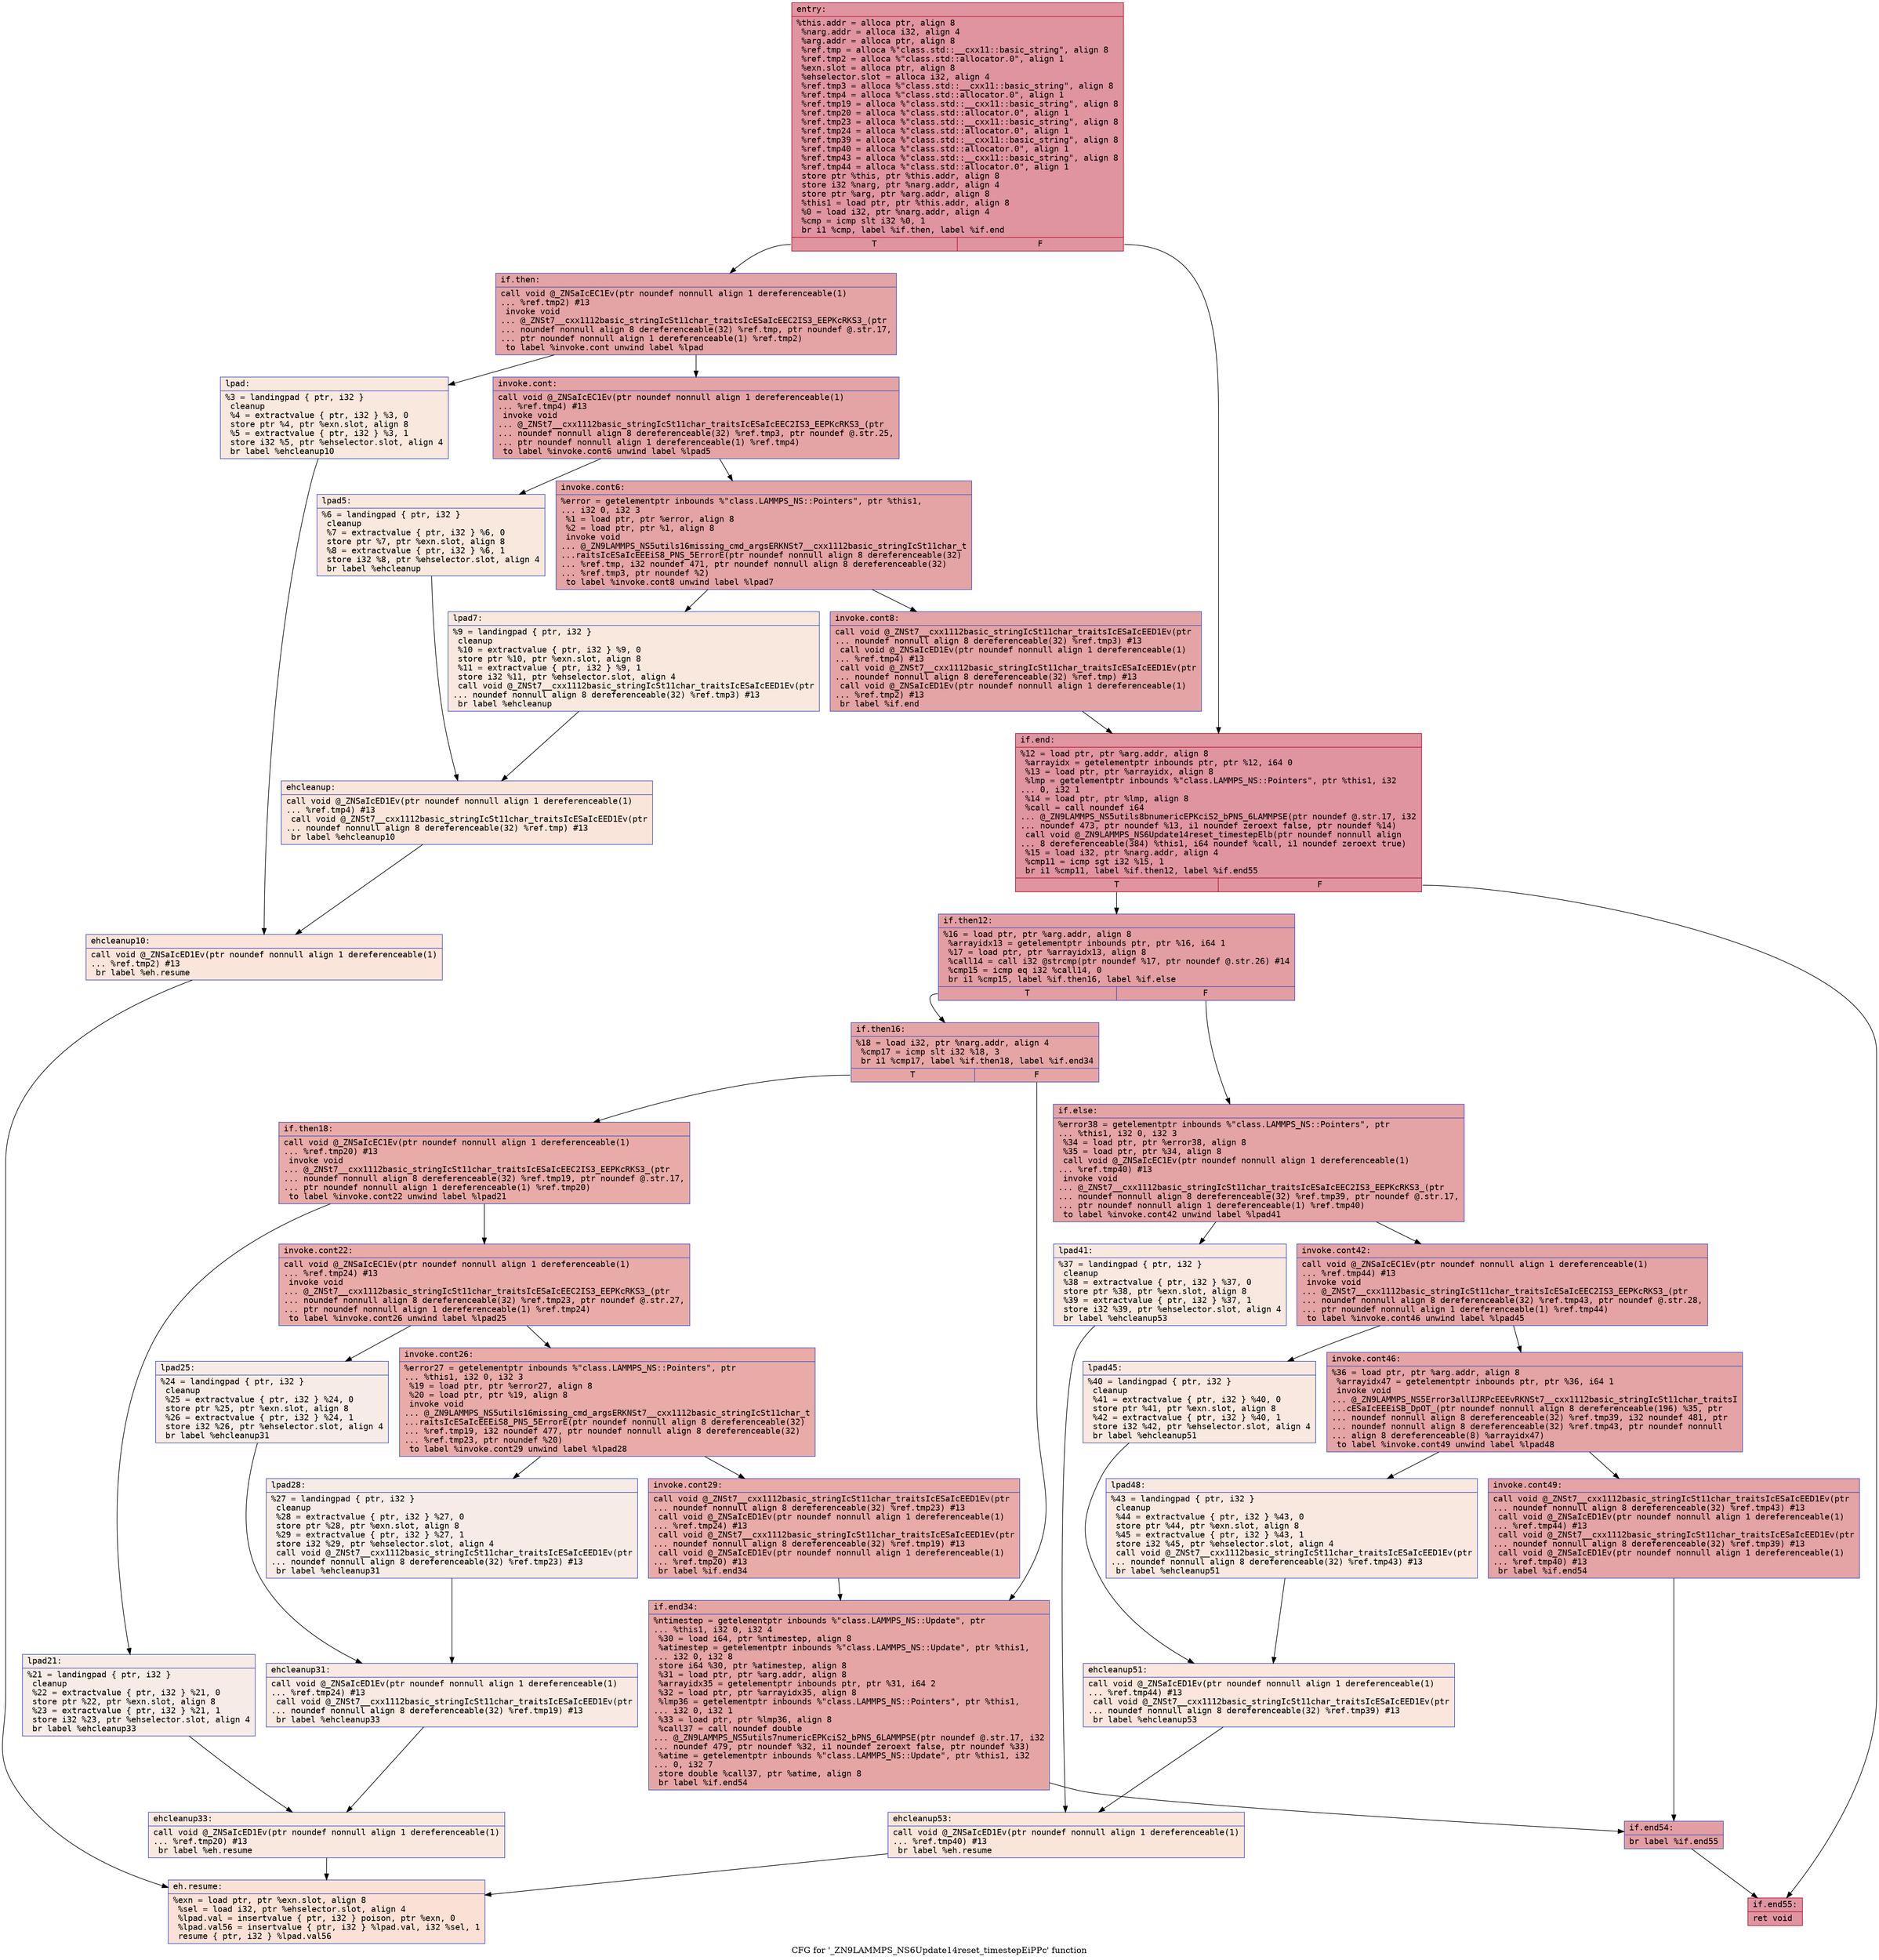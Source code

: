 digraph "CFG for '_ZN9LAMMPS_NS6Update14reset_timestepEiPPc' function" {
	label="CFG for '_ZN9LAMMPS_NS6Update14reset_timestepEiPPc' function";

	Node0x55ee27173a50 [shape=record,color="#b70d28ff", style=filled, fillcolor="#b70d2870" fontname="Courier",label="{entry:\l|  %this.addr = alloca ptr, align 8\l  %narg.addr = alloca i32, align 4\l  %arg.addr = alloca ptr, align 8\l  %ref.tmp = alloca %\"class.std::__cxx11::basic_string\", align 8\l  %ref.tmp2 = alloca %\"class.std::allocator.0\", align 1\l  %exn.slot = alloca ptr, align 8\l  %ehselector.slot = alloca i32, align 4\l  %ref.tmp3 = alloca %\"class.std::__cxx11::basic_string\", align 8\l  %ref.tmp4 = alloca %\"class.std::allocator.0\", align 1\l  %ref.tmp19 = alloca %\"class.std::__cxx11::basic_string\", align 8\l  %ref.tmp20 = alloca %\"class.std::allocator.0\", align 1\l  %ref.tmp23 = alloca %\"class.std::__cxx11::basic_string\", align 8\l  %ref.tmp24 = alloca %\"class.std::allocator.0\", align 1\l  %ref.tmp39 = alloca %\"class.std::__cxx11::basic_string\", align 8\l  %ref.tmp40 = alloca %\"class.std::allocator.0\", align 1\l  %ref.tmp43 = alloca %\"class.std::__cxx11::basic_string\", align 8\l  %ref.tmp44 = alloca %\"class.std::allocator.0\", align 1\l  store ptr %this, ptr %this.addr, align 8\l  store i32 %narg, ptr %narg.addr, align 4\l  store ptr %arg, ptr %arg.addr, align 8\l  %this1 = load ptr, ptr %this.addr, align 8\l  %0 = load i32, ptr %narg.addr, align 4\l  %cmp = icmp slt i32 %0, 1\l  br i1 %cmp, label %if.then, label %if.end\l|{<s0>T|<s1>F}}"];
	Node0x55ee27173a50:s0 -> Node0x55ee27174ad0[tooltip="entry -> if.then\nProbability 37.50%" ];
	Node0x55ee27173a50:s1 -> Node0x55ee27174b40[tooltip="entry -> if.end\nProbability 62.50%" ];
	Node0x55ee27174ad0 [shape=record,color="#3d50c3ff", style=filled, fillcolor="#c32e3170" fontname="Courier",label="{if.then:\l|  call void @_ZNSaIcEC1Ev(ptr noundef nonnull align 1 dereferenceable(1)\l... %ref.tmp2) #13\l  invoke void\l... @_ZNSt7__cxx1112basic_stringIcSt11char_traitsIcESaIcEEC2IS3_EEPKcRKS3_(ptr\l... noundef nonnull align 8 dereferenceable(32) %ref.tmp, ptr noundef @.str.17,\l... ptr noundef nonnull align 1 dereferenceable(1) %ref.tmp2)\l          to label %invoke.cont unwind label %lpad\l}"];
	Node0x55ee27174ad0 -> Node0x55ee27174ed0[tooltip="if.then -> invoke.cont\nProbability 100.00%" ];
	Node0x55ee27174ad0 -> Node0x55ee27174f50[tooltip="if.then -> lpad\nProbability 0.00%" ];
	Node0x55ee27174ed0 [shape=record,color="#3d50c3ff", style=filled, fillcolor="#c32e3170" fontname="Courier",label="{invoke.cont:\l|  call void @_ZNSaIcEC1Ev(ptr noundef nonnull align 1 dereferenceable(1)\l... %ref.tmp4) #13\l  invoke void\l... @_ZNSt7__cxx1112basic_stringIcSt11char_traitsIcESaIcEEC2IS3_EEPKcRKS3_(ptr\l... noundef nonnull align 8 dereferenceable(32) %ref.tmp3, ptr noundef @.str.25,\l... ptr noundef nonnull align 1 dereferenceable(1) %ref.tmp4)\l          to label %invoke.cont6 unwind label %lpad5\l}"];
	Node0x55ee27174ed0 -> Node0x55ee271752b0[tooltip="invoke.cont -> invoke.cont6\nProbability 100.00%" ];
	Node0x55ee27174ed0 -> Node0x55ee27175300[tooltip="invoke.cont -> lpad5\nProbability 0.00%" ];
	Node0x55ee271752b0 [shape=record,color="#3d50c3ff", style=filled, fillcolor="#c32e3170" fontname="Courier",label="{invoke.cont6:\l|  %error = getelementptr inbounds %\"class.LAMMPS_NS::Pointers\", ptr %this1,\l... i32 0, i32 3\l  %1 = load ptr, ptr %error, align 8\l  %2 = load ptr, ptr %1, align 8\l  invoke void\l... @_ZN9LAMMPS_NS5utils16missing_cmd_argsERKNSt7__cxx1112basic_stringIcSt11char_t\l...raitsIcESaIcEEEiS8_PNS_5ErrorE(ptr noundef nonnull align 8 dereferenceable(32)\l... %ref.tmp, i32 noundef 471, ptr noundef nonnull align 8 dereferenceable(32)\l... %ref.tmp3, ptr noundef %2)\l          to label %invoke.cont8 unwind label %lpad7\l}"];
	Node0x55ee271752b0 -> Node0x55ee27175260[tooltip="invoke.cont6 -> invoke.cont8\nProbability 100.00%" ];
	Node0x55ee271752b0 -> Node0x55ee27175800[tooltip="invoke.cont6 -> lpad7\nProbability 0.00%" ];
	Node0x55ee27175260 [shape=record,color="#3d50c3ff", style=filled, fillcolor="#c32e3170" fontname="Courier",label="{invoke.cont8:\l|  call void @_ZNSt7__cxx1112basic_stringIcSt11char_traitsIcESaIcEED1Ev(ptr\l... noundef nonnull align 8 dereferenceable(32) %ref.tmp3) #13\l  call void @_ZNSaIcED1Ev(ptr noundef nonnull align 1 dereferenceable(1)\l... %ref.tmp4) #13\l  call void @_ZNSt7__cxx1112basic_stringIcSt11char_traitsIcESaIcEED1Ev(ptr\l... noundef nonnull align 8 dereferenceable(32) %ref.tmp) #13\l  call void @_ZNSaIcED1Ev(ptr noundef nonnull align 1 dereferenceable(1)\l... %ref.tmp2) #13\l  br label %if.end\l}"];
	Node0x55ee27175260 -> Node0x55ee27174b40[tooltip="invoke.cont8 -> if.end\nProbability 100.00%" ];
	Node0x55ee27174f50 [shape=record,color="#3d50c3ff", style=filled, fillcolor="#f2cab570" fontname="Courier",label="{lpad:\l|  %3 = landingpad \{ ptr, i32 \}\l          cleanup\l  %4 = extractvalue \{ ptr, i32 \} %3, 0\l  store ptr %4, ptr %exn.slot, align 8\l  %5 = extractvalue \{ ptr, i32 \} %3, 1\l  store i32 %5, ptr %ehselector.slot, align 4\l  br label %ehcleanup10\l}"];
	Node0x55ee27174f50 -> Node0x55ee27176300[tooltip="lpad -> ehcleanup10\nProbability 100.00%" ];
	Node0x55ee27175300 [shape=record,color="#3d50c3ff", style=filled, fillcolor="#f2cab570" fontname="Courier",label="{lpad5:\l|  %6 = landingpad \{ ptr, i32 \}\l          cleanup\l  %7 = extractvalue \{ ptr, i32 \} %6, 0\l  store ptr %7, ptr %exn.slot, align 8\l  %8 = extractvalue \{ ptr, i32 \} %6, 1\l  store i32 %8, ptr %ehselector.slot, align 4\l  br label %ehcleanup\l}"];
	Node0x55ee27175300 -> Node0x55ee27176670[tooltip="lpad5 -> ehcleanup\nProbability 100.00%" ];
	Node0x55ee27175800 [shape=record,color="#3d50c3ff", style=filled, fillcolor="#f2cab570" fontname="Courier",label="{lpad7:\l|  %9 = landingpad \{ ptr, i32 \}\l          cleanup\l  %10 = extractvalue \{ ptr, i32 \} %9, 0\l  store ptr %10, ptr %exn.slot, align 8\l  %11 = extractvalue \{ ptr, i32 \} %9, 1\l  store i32 %11, ptr %ehselector.slot, align 4\l  call void @_ZNSt7__cxx1112basic_stringIcSt11char_traitsIcESaIcEED1Ev(ptr\l... noundef nonnull align 8 dereferenceable(32) %ref.tmp3) #13\l  br label %ehcleanup\l}"];
	Node0x55ee27175800 -> Node0x55ee27176670[tooltip="lpad7 -> ehcleanup\nProbability 100.00%" ];
	Node0x55ee27176670 [shape=record,color="#3d50c3ff", style=filled, fillcolor="#f4c5ad70" fontname="Courier",label="{ehcleanup:\l|  call void @_ZNSaIcED1Ev(ptr noundef nonnull align 1 dereferenceable(1)\l... %ref.tmp4) #13\l  call void @_ZNSt7__cxx1112basic_stringIcSt11char_traitsIcESaIcEED1Ev(ptr\l... noundef nonnull align 8 dereferenceable(32) %ref.tmp) #13\l  br label %ehcleanup10\l}"];
	Node0x55ee27176670 -> Node0x55ee27176300[tooltip="ehcleanup -> ehcleanup10\nProbability 100.00%" ];
	Node0x55ee27176300 [shape=record,color="#3d50c3ff", style=filled, fillcolor="#f5c1a970" fontname="Courier",label="{ehcleanup10:\l|  call void @_ZNSaIcED1Ev(ptr noundef nonnull align 1 dereferenceable(1)\l... %ref.tmp2) #13\l  br label %eh.resume\l}"];
	Node0x55ee27176300 -> Node0x55ee27176f80[tooltip="ehcleanup10 -> eh.resume\nProbability 100.00%" ];
	Node0x55ee27174b40 [shape=record,color="#b70d28ff", style=filled, fillcolor="#b70d2870" fontname="Courier",label="{if.end:\l|  %12 = load ptr, ptr %arg.addr, align 8\l  %arrayidx = getelementptr inbounds ptr, ptr %12, i64 0\l  %13 = load ptr, ptr %arrayidx, align 8\l  %lmp = getelementptr inbounds %\"class.LAMMPS_NS::Pointers\", ptr %this1, i32\l... 0, i32 1\l  %14 = load ptr, ptr %lmp, align 8\l  %call = call noundef i64\l... @_ZN9LAMMPS_NS5utils8bnumericEPKciS2_bPNS_6LAMMPSE(ptr noundef @.str.17, i32\l... noundef 473, ptr noundef %13, i1 noundef zeroext false, ptr noundef %14)\l  call void @_ZN9LAMMPS_NS6Update14reset_timestepElb(ptr noundef nonnull align\l... 8 dereferenceable(384) %this1, i64 noundef %call, i1 noundef zeroext true)\l  %15 = load i32, ptr %narg.addr, align 4\l  %cmp11 = icmp sgt i32 %15, 1\l  br i1 %cmp11, label %if.then12, label %if.end55\l|{<s0>T|<s1>F}}"];
	Node0x55ee27174b40:s0 -> Node0x55ee27177790[tooltip="if.end -> if.then12\nProbability 50.00%" ];
	Node0x55ee27174b40:s1 -> Node0x55ee27177840[tooltip="if.end -> if.end55\nProbability 50.00%" ];
	Node0x55ee27177790 [shape=record,color="#3d50c3ff", style=filled, fillcolor="#be242e70" fontname="Courier",label="{if.then12:\l|  %16 = load ptr, ptr %arg.addr, align 8\l  %arrayidx13 = getelementptr inbounds ptr, ptr %16, i64 1\l  %17 = load ptr, ptr %arrayidx13, align 8\l  %call14 = call i32 @strcmp(ptr noundef %17, ptr noundef @.str.26) #14\l  %cmp15 = icmp eq i32 %call14, 0\l  br i1 %cmp15, label %if.then16, label %if.else\l|{<s0>T|<s1>F}}"];
	Node0x55ee27177790:s0 -> Node0x55ee27177cd0[tooltip="if.then12 -> if.then16\nProbability 37.50%" ];
	Node0x55ee27177790:s1 -> Node0x55ee27177d50[tooltip="if.then12 -> if.else\nProbability 62.50%" ];
	Node0x55ee27177cd0 [shape=record,color="#3d50c3ff", style=filled, fillcolor="#c5333470" fontname="Courier",label="{if.then16:\l|  %18 = load i32, ptr %narg.addr, align 4\l  %cmp17 = icmp slt i32 %18, 3\l  br i1 %cmp17, label %if.then18, label %if.end34\l|{<s0>T|<s1>F}}"];
	Node0x55ee27177cd0:s0 -> Node0x55ee27178000[tooltip="if.then16 -> if.then18\nProbability 50.00%" ];
	Node0x55ee27177cd0:s1 -> Node0x55ee27178080[tooltip="if.then16 -> if.end34\nProbability 50.00%" ];
	Node0x55ee27178000 [shape=record,color="#3d50c3ff", style=filled, fillcolor="#cc403a70" fontname="Courier",label="{if.then18:\l|  call void @_ZNSaIcEC1Ev(ptr noundef nonnull align 1 dereferenceable(1)\l... %ref.tmp20) #13\l  invoke void\l... @_ZNSt7__cxx1112basic_stringIcSt11char_traitsIcESaIcEEC2IS3_EEPKcRKS3_(ptr\l... noundef nonnull align 8 dereferenceable(32) %ref.tmp19, ptr noundef @.str.17,\l... ptr noundef nonnull align 1 dereferenceable(1) %ref.tmp20)\l          to label %invoke.cont22 unwind label %lpad21\l}"];
	Node0x55ee27178000 -> Node0x55ee27174e40[tooltip="if.then18 -> invoke.cont22\nProbability 100.00%" ];
	Node0x55ee27178000 -> Node0x55ee27178720[tooltip="if.then18 -> lpad21\nProbability 0.00%" ];
	Node0x55ee27174e40 [shape=record,color="#3d50c3ff", style=filled, fillcolor="#cc403a70" fontname="Courier",label="{invoke.cont22:\l|  call void @_ZNSaIcEC1Ev(ptr noundef nonnull align 1 dereferenceable(1)\l... %ref.tmp24) #13\l  invoke void\l... @_ZNSt7__cxx1112basic_stringIcSt11char_traitsIcESaIcEEC2IS3_EEPKcRKS3_(ptr\l... noundef nonnull align 8 dereferenceable(32) %ref.tmp23, ptr noundef @.str.27,\l... ptr noundef nonnull align 1 dereferenceable(1) %ref.tmp24)\l          to label %invoke.cont26 unwind label %lpad25\l}"];
	Node0x55ee27174e40 -> Node0x55ee27178aa0[tooltip="invoke.cont22 -> invoke.cont26\nProbability 100.00%" ];
	Node0x55ee27174e40 -> Node0x55ee27178af0[tooltip="invoke.cont22 -> lpad25\nProbability 0.00%" ];
	Node0x55ee27178aa0 [shape=record,color="#3d50c3ff", style=filled, fillcolor="#cc403a70" fontname="Courier",label="{invoke.cont26:\l|  %error27 = getelementptr inbounds %\"class.LAMMPS_NS::Pointers\", ptr\l... %this1, i32 0, i32 3\l  %19 = load ptr, ptr %error27, align 8\l  %20 = load ptr, ptr %19, align 8\l  invoke void\l... @_ZN9LAMMPS_NS5utils16missing_cmd_argsERKNSt7__cxx1112basic_stringIcSt11char_t\l...raitsIcESaIcEEEiS8_PNS_5ErrorE(ptr noundef nonnull align 8 dereferenceable(32)\l... %ref.tmp19, i32 noundef 477, ptr noundef nonnull align 8 dereferenceable(32)\l... %ref.tmp23, ptr noundef %20)\l          to label %invoke.cont29 unwind label %lpad28\l}"];
	Node0x55ee27178aa0 -> Node0x55ee27178a50[tooltip="invoke.cont26 -> invoke.cont29\nProbability 100.00%" ];
	Node0x55ee27178aa0 -> Node0x55ee27178ff0[tooltip="invoke.cont26 -> lpad28\nProbability 0.00%" ];
	Node0x55ee27178a50 [shape=record,color="#3d50c3ff", style=filled, fillcolor="#cc403a70" fontname="Courier",label="{invoke.cont29:\l|  call void @_ZNSt7__cxx1112basic_stringIcSt11char_traitsIcESaIcEED1Ev(ptr\l... noundef nonnull align 8 dereferenceable(32) %ref.tmp23) #13\l  call void @_ZNSaIcED1Ev(ptr noundef nonnull align 1 dereferenceable(1)\l... %ref.tmp24) #13\l  call void @_ZNSt7__cxx1112basic_stringIcSt11char_traitsIcESaIcEED1Ev(ptr\l... noundef nonnull align 8 dereferenceable(32) %ref.tmp19) #13\l  call void @_ZNSaIcED1Ev(ptr noundef nonnull align 1 dereferenceable(1)\l... %ref.tmp20) #13\l  br label %if.end34\l}"];
	Node0x55ee27178a50 -> Node0x55ee27178080[tooltip="invoke.cont29 -> if.end34\nProbability 100.00%" ];
	Node0x55ee27178720 [shape=record,color="#3d50c3ff", style=filled, fillcolor="#ecd3c570" fontname="Courier",label="{lpad21:\l|  %21 = landingpad \{ ptr, i32 \}\l          cleanup\l  %22 = extractvalue \{ ptr, i32 \} %21, 0\l  store ptr %22, ptr %exn.slot, align 8\l  %23 = extractvalue \{ ptr, i32 \} %21, 1\l  store i32 %23, ptr %ehselector.slot, align 4\l  br label %ehcleanup33\l}"];
	Node0x55ee27178720 -> Node0x55ee27179a10[tooltip="lpad21 -> ehcleanup33\nProbability 100.00%" ];
	Node0x55ee27178af0 [shape=record,color="#3d50c3ff", style=filled, fillcolor="#ecd3c570" fontname="Courier",label="{lpad25:\l|  %24 = landingpad \{ ptr, i32 \}\l          cleanup\l  %25 = extractvalue \{ ptr, i32 \} %24, 0\l  store ptr %25, ptr %exn.slot, align 8\l  %26 = extractvalue \{ ptr, i32 \} %24, 1\l  store i32 %26, ptr %ehselector.slot, align 4\l  br label %ehcleanup31\l}"];
	Node0x55ee27178af0 -> Node0x55ee27179d80[tooltip="lpad25 -> ehcleanup31\nProbability 100.00%" ];
	Node0x55ee27178ff0 [shape=record,color="#3d50c3ff", style=filled, fillcolor="#ecd3c570" fontname="Courier",label="{lpad28:\l|  %27 = landingpad \{ ptr, i32 \}\l          cleanup\l  %28 = extractvalue \{ ptr, i32 \} %27, 0\l  store ptr %28, ptr %exn.slot, align 8\l  %29 = extractvalue \{ ptr, i32 \} %27, 1\l  store i32 %29, ptr %ehselector.slot, align 4\l  call void @_ZNSt7__cxx1112basic_stringIcSt11char_traitsIcESaIcEED1Ev(ptr\l... noundef nonnull align 8 dereferenceable(32) %ref.tmp23) #13\l  br label %ehcleanup31\l}"];
	Node0x55ee27178ff0 -> Node0x55ee27179d80[tooltip="lpad28 -> ehcleanup31\nProbability 100.00%" ];
	Node0x55ee27179d80 [shape=record,color="#3d50c3ff", style=filled, fillcolor="#efcebd70" fontname="Courier",label="{ehcleanup31:\l|  call void @_ZNSaIcED1Ev(ptr noundef nonnull align 1 dereferenceable(1)\l... %ref.tmp24) #13\l  call void @_ZNSt7__cxx1112basic_stringIcSt11char_traitsIcESaIcEED1Ev(ptr\l... noundef nonnull align 8 dereferenceable(32) %ref.tmp19) #13\l  br label %ehcleanup33\l}"];
	Node0x55ee27179d80 -> Node0x55ee27179a10[tooltip="ehcleanup31 -> ehcleanup33\nProbability 100.00%" ];
	Node0x55ee27179a10 [shape=record,color="#3d50c3ff", style=filled, fillcolor="#f1ccb870" fontname="Courier",label="{ehcleanup33:\l|  call void @_ZNSaIcED1Ev(ptr noundef nonnull align 1 dereferenceable(1)\l... %ref.tmp20) #13\l  br label %eh.resume\l}"];
	Node0x55ee27179a10 -> Node0x55ee27176f80[tooltip="ehcleanup33 -> eh.resume\nProbability 100.00%" ];
	Node0x55ee27178080 [shape=record,color="#3d50c3ff", style=filled, fillcolor="#c5333470" fontname="Courier",label="{if.end34:\l|  %ntimestep = getelementptr inbounds %\"class.LAMMPS_NS::Update\", ptr\l... %this1, i32 0, i32 4\l  %30 = load i64, ptr %ntimestep, align 8\l  %atimestep = getelementptr inbounds %\"class.LAMMPS_NS::Update\", ptr %this1,\l... i32 0, i32 8\l  store i64 %30, ptr %atimestep, align 8\l  %31 = load ptr, ptr %arg.addr, align 8\l  %arrayidx35 = getelementptr inbounds ptr, ptr %31, i64 2\l  %32 = load ptr, ptr %arrayidx35, align 8\l  %lmp36 = getelementptr inbounds %\"class.LAMMPS_NS::Pointers\", ptr %this1,\l... i32 0, i32 1\l  %33 = load ptr, ptr %lmp36, align 8\l  %call37 = call noundef double\l... @_ZN9LAMMPS_NS5utils7numericEPKciS2_bPNS_6LAMMPSE(ptr noundef @.str.17, i32\l... noundef 479, ptr noundef %32, i1 noundef zeroext false, ptr noundef %33)\l  %atime = getelementptr inbounds %\"class.LAMMPS_NS::Update\", ptr %this1, i32\l... 0, i32 7\l  store double %call37, ptr %atime, align 8\l  br label %if.end54\l}"];
	Node0x55ee27178080 -> Node0x55ee2717afd0[tooltip="if.end34 -> if.end54\nProbability 100.00%" ];
	Node0x55ee27177d50 [shape=record,color="#3d50c3ff", style=filled, fillcolor="#c32e3170" fontname="Courier",label="{if.else:\l|  %error38 = getelementptr inbounds %\"class.LAMMPS_NS::Pointers\", ptr\l... %this1, i32 0, i32 3\l  %34 = load ptr, ptr %error38, align 8\l  %35 = load ptr, ptr %34, align 8\l  call void @_ZNSaIcEC1Ev(ptr noundef nonnull align 1 dereferenceable(1)\l... %ref.tmp40) #13\l  invoke void\l... @_ZNSt7__cxx1112basic_stringIcSt11char_traitsIcESaIcEEC2IS3_EEPKcRKS3_(ptr\l... noundef nonnull align 8 dereferenceable(32) %ref.tmp39, ptr noundef @.str.17,\l... ptr noundef nonnull align 1 dereferenceable(1) %ref.tmp40)\l          to label %invoke.cont42 unwind label %lpad41\l}"];
	Node0x55ee27177d50 -> Node0x55ee2717b3f0[tooltip="if.else -> invoke.cont42\nProbability 100.00%" ];
	Node0x55ee27177d50 -> Node0x55ee2717b470[tooltip="if.else -> lpad41\nProbability 0.00%" ];
	Node0x55ee2717b3f0 [shape=record,color="#3d50c3ff", style=filled, fillcolor="#c32e3170" fontname="Courier",label="{invoke.cont42:\l|  call void @_ZNSaIcEC1Ev(ptr noundef nonnull align 1 dereferenceable(1)\l... %ref.tmp44) #13\l  invoke void\l... @_ZNSt7__cxx1112basic_stringIcSt11char_traitsIcESaIcEEC2IS3_EEPKcRKS3_(ptr\l... noundef nonnull align 8 dereferenceable(32) %ref.tmp43, ptr noundef @.str.28,\l... ptr noundef nonnull align 1 dereferenceable(1) %ref.tmp44)\l          to label %invoke.cont46 unwind label %lpad45\l}"];
	Node0x55ee2717b3f0 -> Node0x55ee2717b790[tooltip="invoke.cont42 -> invoke.cont46\nProbability 100.00%" ];
	Node0x55ee2717b3f0 -> Node0x55ee2717b7e0[tooltip="invoke.cont42 -> lpad45\nProbability 0.00%" ];
	Node0x55ee2717b790 [shape=record,color="#3d50c3ff", style=filled, fillcolor="#c32e3170" fontname="Courier",label="{invoke.cont46:\l|  %36 = load ptr, ptr %arg.addr, align 8\l  %arrayidx47 = getelementptr inbounds ptr, ptr %36, i64 1\l  invoke void\l... @_ZN9LAMMPS_NS5Error3allIJRPcEEEvRKNSt7__cxx1112basic_stringIcSt11char_traitsI\l...cESaIcEEEiSB_DpOT_(ptr noundef nonnull align 8 dereferenceable(196) %35, ptr\l... noundef nonnull align 8 dereferenceable(32) %ref.tmp39, i32 noundef 481, ptr\l... noundef nonnull align 8 dereferenceable(32) %ref.tmp43, ptr noundef nonnull\l... align 8 dereferenceable(8) %arrayidx47)\l          to label %invoke.cont49 unwind label %lpad48\l}"];
	Node0x55ee2717b790 -> Node0x55ee2717b740[tooltip="invoke.cont46 -> invoke.cont49\nProbability 100.00%" ];
	Node0x55ee2717b790 -> Node0x55ee2717bc60[tooltip="invoke.cont46 -> lpad48\nProbability 0.00%" ];
	Node0x55ee2717b740 [shape=record,color="#3d50c3ff", style=filled, fillcolor="#c32e3170" fontname="Courier",label="{invoke.cont49:\l|  call void @_ZNSt7__cxx1112basic_stringIcSt11char_traitsIcESaIcEED1Ev(ptr\l... noundef nonnull align 8 dereferenceable(32) %ref.tmp43) #13\l  call void @_ZNSaIcED1Ev(ptr noundef nonnull align 1 dereferenceable(1)\l... %ref.tmp44) #13\l  call void @_ZNSt7__cxx1112basic_stringIcSt11char_traitsIcESaIcEED1Ev(ptr\l... noundef nonnull align 8 dereferenceable(32) %ref.tmp39) #13\l  call void @_ZNSaIcED1Ev(ptr noundef nonnull align 1 dereferenceable(1)\l... %ref.tmp40) #13\l  br label %if.end54\l}"];
	Node0x55ee2717b740 -> Node0x55ee2717afd0[tooltip="invoke.cont49 -> if.end54\nProbability 100.00%" ];
	Node0x55ee2717b470 [shape=record,color="#3d50c3ff", style=filled, fillcolor="#f1ccb870" fontname="Courier",label="{lpad41:\l|  %37 = landingpad \{ ptr, i32 \}\l          cleanup\l  %38 = extractvalue \{ ptr, i32 \} %37, 0\l  store ptr %38, ptr %exn.slot, align 8\l  %39 = extractvalue \{ ptr, i32 \} %37, 1\l  store i32 %39, ptr %ehselector.slot, align 4\l  br label %ehcleanup53\l}"];
	Node0x55ee2717b470 -> Node0x55ee2717c6e0[tooltip="lpad41 -> ehcleanup53\nProbability 100.00%" ];
	Node0x55ee2717b7e0 [shape=record,color="#3d50c3ff", style=filled, fillcolor="#f1ccb870" fontname="Courier",label="{lpad45:\l|  %40 = landingpad \{ ptr, i32 \}\l          cleanup\l  %41 = extractvalue \{ ptr, i32 \} %40, 0\l  store ptr %41, ptr %exn.slot, align 8\l  %42 = extractvalue \{ ptr, i32 \} %40, 1\l  store i32 %42, ptr %ehselector.slot, align 4\l  br label %ehcleanup51\l}"];
	Node0x55ee2717b7e0 -> Node0x55ee2717ca50[tooltip="lpad45 -> ehcleanup51\nProbability 100.00%" ];
	Node0x55ee2717bc60 [shape=record,color="#3d50c3ff", style=filled, fillcolor="#f1ccb870" fontname="Courier",label="{lpad48:\l|  %43 = landingpad \{ ptr, i32 \}\l          cleanup\l  %44 = extractvalue \{ ptr, i32 \} %43, 0\l  store ptr %44, ptr %exn.slot, align 8\l  %45 = extractvalue \{ ptr, i32 \} %43, 1\l  store i32 %45, ptr %ehselector.slot, align 4\l  call void @_ZNSt7__cxx1112basic_stringIcSt11char_traitsIcESaIcEED1Ev(ptr\l... noundef nonnull align 8 dereferenceable(32) %ref.tmp43) #13\l  br label %ehcleanup51\l}"];
	Node0x55ee2717bc60 -> Node0x55ee2717ca50[tooltip="lpad48 -> ehcleanup51\nProbability 100.00%" ];
	Node0x55ee2717ca50 [shape=record,color="#3d50c3ff", style=filled, fillcolor="#f3c7b170" fontname="Courier",label="{ehcleanup51:\l|  call void @_ZNSaIcED1Ev(ptr noundef nonnull align 1 dereferenceable(1)\l... %ref.tmp44) #13\l  call void @_ZNSt7__cxx1112basic_stringIcSt11char_traitsIcESaIcEED1Ev(ptr\l... noundef nonnull align 8 dereferenceable(32) %ref.tmp39) #13\l  br label %ehcleanup53\l}"];
	Node0x55ee2717ca50 -> Node0x55ee2717c6e0[tooltip="ehcleanup51 -> ehcleanup53\nProbability 100.00%" ];
	Node0x55ee2717c6e0 [shape=record,color="#3d50c3ff", style=filled, fillcolor="#f4c5ad70" fontname="Courier",label="{ehcleanup53:\l|  call void @_ZNSaIcED1Ev(ptr noundef nonnull align 1 dereferenceable(1)\l... %ref.tmp40) #13\l  br label %eh.resume\l}"];
	Node0x55ee2717c6e0 -> Node0x55ee27176f80[tooltip="ehcleanup53 -> eh.resume\nProbability 100.00%" ];
	Node0x55ee2717afd0 [shape=record,color="#3d50c3ff", style=filled, fillcolor="#be242e70" fontname="Courier",label="{if.end54:\l|  br label %if.end55\l}"];
	Node0x55ee2717afd0 -> Node0x55ee27177840[tooltip="if.end54 -> if.end55\nProbability 100.00%" ];
	Node0x55ee27177840 [shape=record,color="#b70d28ff", style=filled, fillcolor="#b70d2870" fontname="Courier",label="{if.end55:\l|  ret void\l}"];
	Node0x55ee27176f80 [shape=record,color="#3d50c3ff", style=filled, fillcolor="#f7bca170" fontname="Courier",label="{eh.resume:\l|  %exn = load ptr, ptr %exn.slot, align 8\l  %sel = load i32, ptr %ehselector.slot, align 4\l  %lpad.val = insertvalue \{ ptr, i32 \} poison, ptr %exn, 0\l  %lpad.val56 = insertvalue \{ ptr, i32 \} %lpad.val, i32 %sel, 1\l  resume \{ ptr, i32 \} %lpad.val56\l}"];
}
